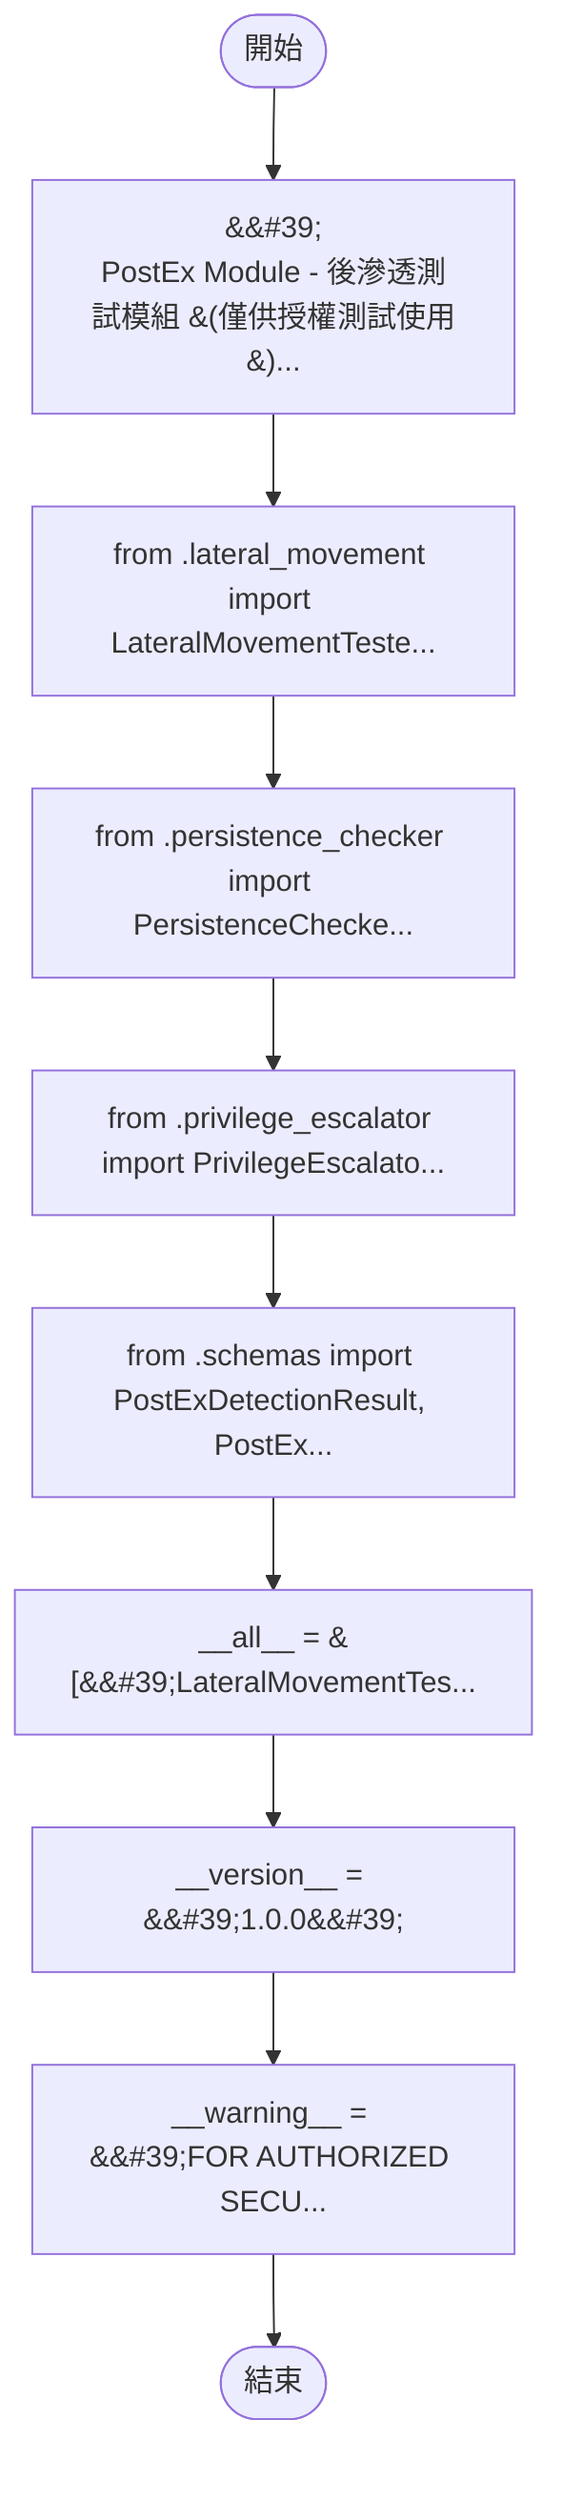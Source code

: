 flowchart TB
    n1([開始])
    n2([結束])
    n3[&amp;&#35;39;\nPostEx Module - 後滲透測試模組 &#40;僅供授權測試使用&#41;...]
    n4[from .lateral_movement import LateralMovementTeste...]
    n5[from .persistence_checker import PersistenceChecke...]
    n6[from .privilege_escalator import PrivilegeEscalato...]
    n7[from .schemas import PostExDetectionResult, PostEx...]
    n8[__all__ = &#91;&amp;&#35;39;LateralMovementTes...]
    n9[__version__ = &amp;&#35;39;1.0.0&amp;&#35;39;]
    n10[__warning__ = &amp;&#35;39;FOR AUTHORIZED SECU...]
    n1 --> n3
    n3 --> n4
    n4 --> n5
    n5 --> n6
    n6 --> n7
    n7 --> n8
    n8 --> n9
    n9 --> n10
    n10 --> n2